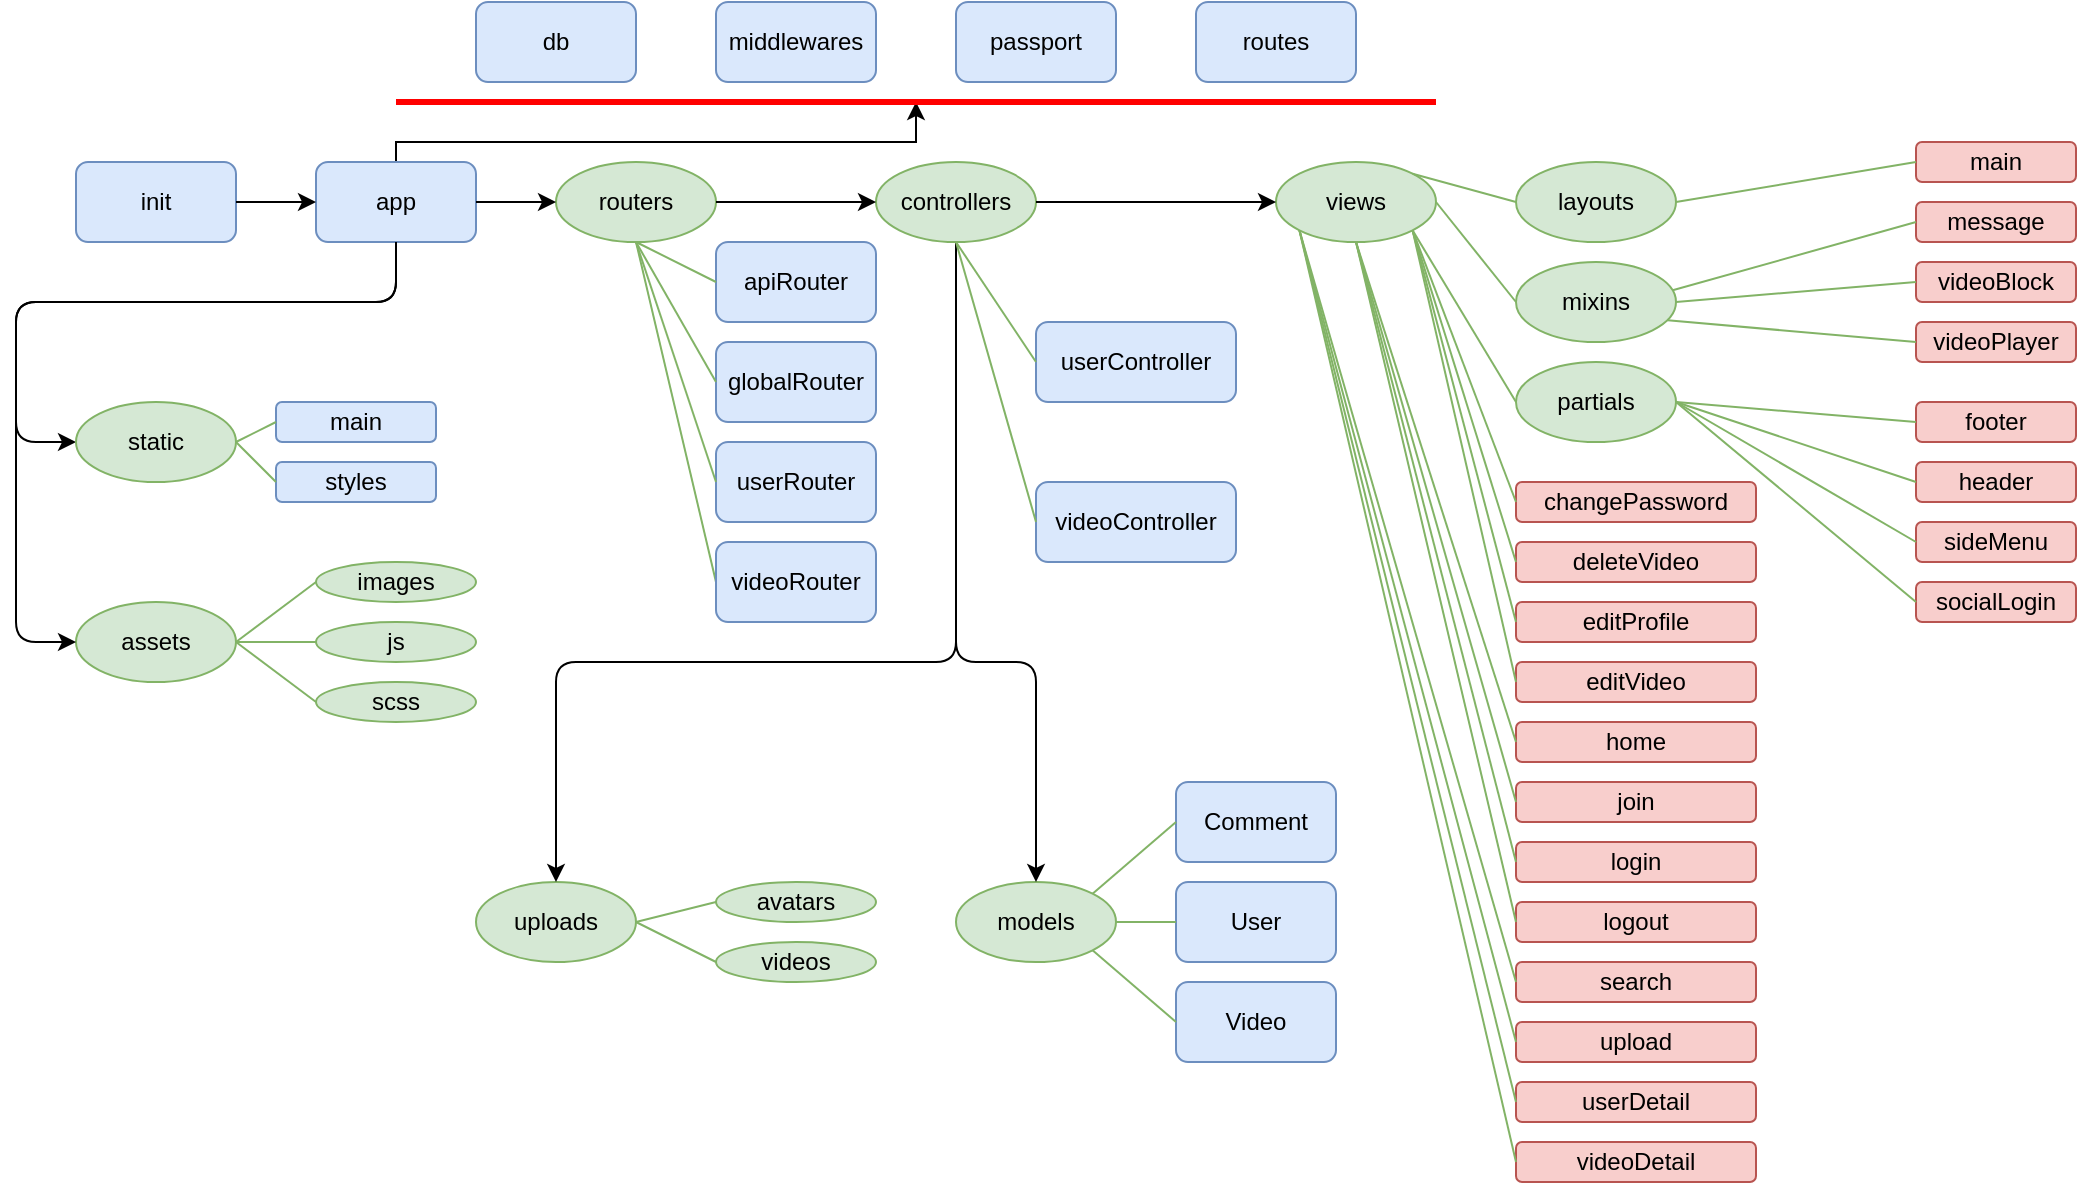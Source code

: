 <mxfile version="14.2.7" type="device"><diagram id="6a731a19-8d31-9384-78a2-239565b7b9f0" name="Page-1"><mxGraphModel dx="1185" dy="635" grid="1" gridSize="10" guides="1" tooltips="1" connect="1" arrows="1" fold="1" page="1" pageScale="1" pageWidth="1169" pageHeight="827" background="#ffffff" math="0" shadow="0"><root><mxCell id="0"/><mxCell id="1" parent="0"/><mxCell id="PQwWJKHy0pIzXS0-GRVg-1546" value="init" style="rounded=1;whiteSpace=wrap;html=1;fillColor=#dae8fc;strokeColor=#6c8ebf;" vertex="1" parent="1"><mxGeometry x="80" y="200" width="80" height="40" as="geometry"/></mxCell><mxCell id="PQwWJKHy0pIzXS0-GRVg-1547" value="routes" style="rounded=1;whiteSpace=wrap;html=1;fillColor=#dae8fc;strokeColor=#6c8ebf;" vertex="1" parent="1"><mxGeometry x="640" y="120" width="80" height="40" as="geometry"/></mxCell><mxCell id="PQwWJKHy0pIzXS0-GRVg-1548" value="passport" style="rounded=1;whiteSpace=wrap;html=1;fillColor=#dae8fc;strokeColor=#6c8ebf;" vertex="1" parent="1"><mxGeometry x="520" y="120" width="80" height="40" as="geometry"/></mxCell><mxCell id="PQwWJKHy0pIzXS0-GRVg-1549" value="middlewares" style="rounded=1;whiteSpace=wrap;html=1;fillColor=#dae8fc;strokeColor=#6c8ebf;" vertex="1" parent="1"><mxGeometry x="400" y="120" width="80" height="40" as="geometry"/></mxCell><mxCell id="PQwWJKHy0pIzXS0-GRVg-1550" value="db" style="rounded=1;whiteSpace=wrap;html=1;fillColor=#dae8fc;strokeColor=#6c8ebf;" vertex="1" parent="1"><mxGeometry x="280" y="120" width="80" height="40" as="geometry"/></mxCell><mxCell id="PQwWJKHy0pIzXS0-GRVg-1656" style="edgeStyle=orthogonalEdgeStyle;rounded=1;orthogonalLoop=1;jettySize=auto;html=1;entryX=0;entryY=0.5;entryDx=0;entryDy=0;strokeWidth=1;fillColor=#d5e8d4;" edge="1" parent="1" source="PQwWJKHy0pIzXS0-GRVg-1551" target="PQwWJKHy0pIzXS0-GRVg-1555"><mxGeometry relative="1" as="geometry"><Array as="points"><mxPoint x="240" y="270"/><mxPoint x="50" y="270"/><mxPoint x="50" y="340"/></Array></mxGeometry></mxCell><mxCell id="PQwWJKHy0pIzXS0-GRVg-1659" style="edgeStyle=orthogonalEdgeStyle;rounded=0;orthogonalLoop=1;jettySize=auto;html=1;strokeWidth=1;" edge="1" parent="1" source="PQwWJKHy0pIzXS0-GRVg-1551"><mxGeometry relative="1" as="geometry"><mxPoint x="500" y="170" as="targetPoint"/><Array as="points"><mxPoint x="240" y="190"/><mxPoint x="500" y="190"/></Array></mxGeometry></mxCell><mxCell id="PQwWJKHy0pIzXS0-GRVg-1551" value="app" style="rounded=1;whiteSpace=wrap;html=1;fillColor=#dae8fc;strokeColor=#6c8ebf;" vertex="1" parent="1"><mxGeometry x="200" y="200" width="80" height="40" as="geometry"/></mxCell><mxCell id="PQwWJKHy0pIzXS0-GRVg-1553" value="views" style="ellipse;whiteSpace=wrap;html=1;fillColor=#d5e8d4;strokeColor=#82b366;" vertex="1" parent="1"><mxGeometry x="680" y="200" width="80" height="40" as="geometry"/></mxCell><mxCell id="PQwWJKHy0pIzXS0-GRVg-1554" value="uploads" style="ellipse;whiteSpace=wrap;html=1;fillColor=#d5e8d4;strokeColor=#82b366;" vertex="1" parent="1"><mxGeometry x="280" y="560" width="80" height="40" as="geometry"/></mxCell><mxCell id="PQwWJKHy0pIzXS0-GRVg-1555" value="static" style="ellipse;whiteSpace=wrap;html=1;fillColor=#d5e8d4;strokeColor=#82b366;" vertex="1" parent="1"><mxGeometry x="80" y="320" width="80" height="40" as="geometry"/></mxCell><mxCell id="PQwWJKHy0pIzXS0-GRVg-1556" value="routers" style="ellipse;whiteSpace=wrap;html=1;fillColor=#d5e8d4;strokeColor=#82b366;" vertex="1" parent="1"><mxGeometry x="320" y="200" width="80" height="40" as="geometry"/></mxCell><mxCell id="PQwWJKHy0pIzXS0-GRVg-1557" value="models" style="ellipse;whiteSpace=wrap;html=1;fillColor=#d5e8d4;strokeColor=#82b366;" vertex="1" parent="1"><mxGeometry x="520" y="560" width="80" height="40" as="geometry"/></mxCell><mxCell id="PQwWJKHy0pIzXS0-GRVg-1654" style="edgeStyle=orthogonalEdgeStyle;rounded=1;orthogonalLoop=1;jettySize=auto;html=1;entryX=0.5;entryY=0;entryDx=0;entryDy=0;strokeWidth=1;fillColor=#d5e8d4;" edge="1" parent="1" source="PQwWJKHy0pIzXS0-GRVg-1558" target="PQwWJKHy0pIzXS0-GRVg-1554"><mxGeometry relative="1" as="geometry"><Array as="points"><mxPoint x="520" y="450"/><mxPoint x="320" y="450"/></Array></mxGeometry></mxCell><mxCell id="PQwWJKHy0pIzXS0-GRVg-1655" style="edgeStyle=orthogonalEdgeStyle;orthogonalLoop=1;jettySize=auto;html=1;entryX=0.5;entryY=0;entryDx=0;entryDy=0;strokeWidth=1;fillColor=#d5e8d4;rounded=1;" edge="1" parent="1" source="PQwWJKHy0pIzXS0-GRVg-1558" target="PQwWJKHy0pIzXS0-GRVg-1557"><mxGeometry relative="1" as="geometry"><Array as="points"><mxPoint x="520" y="450"/><mxPoint x="560" y="450"/></Array></mxGeometry></mxCell><mxCell id="PQwWJKHy0pIzXS0-GRVg-1558" value="controllers" style="ellipse;whiteSpace=wrap;html=1;fillColor=#d5e8d4;strokeColor=#82b366;" vertex="1" parent="1"><mxGeometry x="480" y="200" width="80" height="40" as="geometry"/></mxCell><mxCell id="PQwWJKHy0pIzXS0-GRVg-1559" value="assets" style="ellipse;whiteSpace=wrap;html=1;fillColor=#d5e8d4;strokeColor=#82b366;" vertex="1" parent="1"><mxGeometry x="80" y="420" width="80" height="40" as="geometry"/></mxCell><mxCell id="PQwWJKHy0pIzXS0-GRVg-1561" value="videoController" style="rounded=1;whiteSpace=wrap;html=1;fillColor=#dae8fc;strokeColor=#6c8ebf;" vertex="1" parent="1"><mxGeometry x="560" y="360" width="100" height="40" as="geometry"/></mxCell><mxCell id="PQwWJKHy0pIzXS0-GRVg-1562" value="userController" style="rounded=1;whiteSpace=wrap;html=1;fillColor=#dae8fc;strokeColor=#6c8ebf;" vertex="1" parent="1"><mxGeometry x="560" y="280" width="100" height="40" as="geometry"/></mxCell><mxCell id="PQwWJKHy0pIzXS0-GRVg-1564" value="" style="endArrow=none;html=1;strokeWidth=1;exitX=0.5;exitY=1;exitDx=0;exitDy=0;entryX=0;entryY=0.5;entryDx=0;entryDy=0;fillColor=#d5e8d4;strokeColor=#82b366;" edge="1" parent="1" source="PQwWJKHy0pIzXS0-GRVg-1558" target="PQwWJKHy0pIzXS0-GRVg-1562"><mxGeometry width="50" height="50" relative="1" as="geometry"><mxPoint x="740" y="400" as="sourcePoint"/><mxPoint x="650" y="220" as="targetPoint"/></mxGeometry></mxCell><mxCell id="PQwWJKHy0pIzXS0-GRVg-1565" value="" style="endArrow=none;html=1;strokeWidth=1;exitX=0.5;exitY=1;exitDx=0;exitDy=0;entryX=0;entryY=0.5;entryDx=0;entryDy=0;fillColor=#d5e8d4;strokeColor=#82b366;" edge="1" parent="1" source="PQwWJKHy0pIzXS0-GRVg-1558" target="PQwWJKHy0pIzXS0-GRVg-1561"><mxGeometry width="50" height="50" relative="1" as="geometry"><mxPoint x="608.284" y="255.858" as="sourcePoint"/><mxPoint x="660" y="230" as="targetPoint"/></mxGeometry></mxCell><mxCell id="PQwWJKHy0pIzXS0-GRVg-1566" value="Comment" style="rounded=1;whiteSpace=wrap;html=1;fillColor=#dae8fc;strokeColor=#6c8ebf;" vertex="1" parent="1"><mxGeometry x="630" y="510" width="80" height="40" as="geometry"/></mxCell><mxCell id="PQwWJKHy0pIzXS0-GRVg-1567" value="Video" style="rounded=1;whiteSpace=wrap;html=1;fillColor=#dae8fc;strokeColor=#6c8ebf;" vertex="1" parent="1"><mxGeometry x="630" y="610" width="80" height="40" as="geometry"/></mxCell><mxCell id="PQwWJKHy0pIzXS0-GRVg-1568" value="User" style="rounded=1;whiteSpace=wrap;html=1;fillColor=#dae8fc;strokeColor=#6c8ebf;" vertex="1" parent="1"><mxGeometry x="630" y="560" width="80" height="40" as="geometry"/></mxCell><mxCell id="PQwWJKHy0pIzXS0-GRVg-1569" value="" style="endArrow=none;html=1;strokeWidth=1;exitX=0;exitY=0.5;exitDx=0;exitDy=0;entryX=1;entryY=1;entryDx=0;entryDy=0;fillColor=#d5e8d4;strokeColor=#82b366;" edge="1" parent="1" source="PQwWJKHy0pIzXS0-GRVg-1567" target="PQwWJKHy0pIzXS0-GRVg-1557"><mxGeometry width="50" height="50" relative="1" as="geometry"><mxPoint x="318.284" y="615.858" as="sourcePoint"/><mxPoint x="370" y="590" as="targetPoint"/></mxGeometry></mxCell><mxCell id="PQwWJKHy0pIzXS0-GRVg-1570" value="" style="endArrow=none;html=1;strokeWidth=1;exitX=1;exitY=0.5;exitDx=0;exitDy=0;entryX=0;entryY=0.5;entryDx=0;entryDy=0;fillColor=#d5e8d4;strokeColor=#82b366;" edge="1" parent="1" source="PQwWJKHy0pIzXS0-GRVg-1557" target="PQwWJKHy0pIzXS0-GRVg-1568"><mxGeometry width="50" height="50" relative="1" as="geometry"><mxPoint x="328.284" y="625.858" as="sourcePoint"/><mxPoint x="380" y="600" as="targetPoint"/></mxGeometry></mxCell><mxCell id="PQwWJKHy0pIzXS0-GRVg-1571" value="" style="endArrow=none;html=1;strokeWidth=1;exitX=1;exitY=0;exitDx=0;exitDy=0;entryX=0;entryY=0.5;entryDx=0;entryDy=0;fillColor=#d5e8d4;strokeColor=#82b366;" edge="1" parent="1" source="PQwWJKHy0pIzXS0-GRVg-1557" target="PQwWJKHy0pIzXS0-GRVg-1566"><mxGeometry width="50" height="50" relative="1" as="geometry"><mxPoint x="338.284" y="635.858" as="sourcePoint"/><mxPoint x="390" y="610" as="targetPoint"/></mxGeometry></mxCell><mxCell id="PQwWJKHy0pIzXS0-GRVg-1572" value="apiRouter" style="rounded=1;whiteSpace=wrap;html=1;fillColor=#dae8fc;strokeColor=#6c8ebf;" vertex="1" parent="1"><mxGeometry x="400" y="240" width="80" height="40" as="geometry"/></mxCell><mxCell id="PQwWJKHy0pIzXS0-GRVg-1573" value="userRouter" style="rounded=1;whiteSpace=wrap;html=1;fillColor=#dae8fc;strokeColor=#6c8ebf;" vertex="1" parent="1"><mxGeometry x="400" y="340" width="80" height="40" as="geometry"/></mxCell><mxCell id="PQwWJKHy0pIzXS0-GRVg-1574" value="globalRouter" style="rounded=1;whiteSpace=wrap;html=1;fillColor=#dae8fc;strokeColor=#6c8ebf;" vertex="1" parent="1"><mxGeometry x="400" y="290" width="80" height="40" as="geometry"/></mxCell><mxCell id="PQwWJKHy0pIzXS0-GRVg-1575" value="" style="endArrow=none;html=1;strokeWidth=1;exitX=0;exitY=0.5;exitDx=0;exitDy=0;entryX=0.5;entryY=1;entryDx=0;entryDy=0;fillColor=#d5e8d4;strokeColor=#82b366;" edge="1" parent="1" source="PQwWJKHy0pIzXS0-GRVg-1573" target="PQwWJKHy0pIzXS0-GRVg-1556"><mxGeometry width="50" height="50" relative="1" as="geometry"><mxPoint x="120.004" y="295.858" as="sourcePoint"/><mxPoint x="390.004" y="274.142" as="targetPoint"/></mxGeometry></mxCell><mxCell id="PQwWJKHy0pIzXS0-GRVg-1576" value="" style="endArrow=none;html=1;strokeWidth=1;exitX=0.5;exitY=1;exitDx=0;exitDy=0;entryX=0;entryY=0.5;entryDx=0;entryDy=0;fillColor=#d5e8d4;strokeColor=#82b366;" edge="1" parent="1" target="PQwWJKHy0pIzXS0-GRVg-1574" source="PQwWJKHy0pIzXS0-GRVg-1556"><mxGeometry width="50" height="50" relative="1" as="geometry"><mxPoint x="401.72" y="260" as="sourcePoint"/><mxPoint x="181.72" y="280" as="targetPoint"/></mxGeometry></mxCell><mxCell id="PQwWJKHy0pIzXS0-GRVg-1577" value="" style="endArrow=none;html=1;strokeWidth=1;exitX=0.5;exitY=1;exitDx=0;exitDy=0;entryX=0;entryY=0.5;entryDx=0;entryDy=0;fillColor=#d5e8d4;strokeColor=#82b366;" edge="1" parent="1" target="PQwWJKHy0pIzXS0-GRVg-1578" source="PQwWJKHy0pIzXS0-GRVg-1556"><mxGeometry width="50" height="50" relative="1" as="geometry"><mxPoint x="390.004" y="245.858" as="sourcePoint"/><mxPoint x="191.72" y="290" as="targetPoint"/></mxGeometry></mxCell><mxCell id="PQwWJKHy0pIzXS0-GRVg-1578" value="videoRouter" style="rounded=1;whiteSpace=wrap;html=1;fillColor=#dae8fc;strokeColor=#6c8ebf;" vertex="1" parent="1"><mxGeometry x="400" y="390" width="80" height="40" as="geometry"/></mxCell><mxCell id="PQwWJKHy0pIzXS0-GRVg-1579" value="" style="endArrow=none;html=1;strokeWidth=1;exitX=0;exitY=0.5;exitDx=0;exitDy=0;fillColor=#d5e8d4;strokeColor=#82b366;entryX=0.5;entryY=1;entryDx=0;entryDy=0;" edge="1" parent="1" source="PQwWJKHy0pIzXS0-GRVg-1572" target="PQwWJKHy0pIzXS0-GRVg-1556"><mxGeometry width="50" height="50" relative="1" as="geometry"><mxPoint x="440" y="330" as="sourcePoint"/><mxPoint x="320" y="310" as="targetPoint"/></mxGeometry></mxCell><mxCell id="PQwWJKHy0pIzXS0-GRVg-1580" value="styles" style="rounded=1;whiteSpace=wrap;html=1;fillColor=#dae8fc;strokeColor=#6c8ebf;" vertex="1" parent="1"><mxGeometry x="180" y="350" width="80" height="20" as="geometry"/></mxCell><mxCell id="PQwWJKHy0pIzXS0-GRVg-1581" value="main" style="rounded=1;whiteSpace=wrap;html=1;fillColor=#dae8fc;strokeColor=#6c8ebf;" vertex="1" parent="1"><mxGeometry x="180" y="320" width="80" height="20" as="geometry"/></mxCell><mxCell id="PQwWJKHy0pIzXS0-GRVg-1582" value="" style="endArrow=none;html=1;strokeWidth=1;exitX=0;exitY=0.5;exitDx=0;exitDy=0;fillColor=#d5e8d4;strokeColor=#82b366;entryX=1;entryY=0.5;entryDx=0;entryDy=0;" edge="1" parent="1" source="PQwWJKHy0pIzXS0-GRVg-1580" target="PQwWJKHy0pIzXS0-GRVg-1555"><mxGeometry width="50" height="50" relative="1" as="geometry"><mxPoint x="-121.716" y="375.858" as="sourcePoint"/><mxPoint x="148.284" y="354.142" as="targetPoint"/></mxGeometry></mxCell><mxCell id="PQwWJKHy0pIzXS0-GRVg-1583" value="" style="endArrow=none;html=1;strokeWidth=1;exitX=1;exitY=0.5;exitDx=0;exitDy=0;entryX=0;entryY=0.5;entryDx=0;entryDy=0;fillColor=#d5e8d4;strokeColor=#82b366;" edge="1" parent="1" target="PQwWJKHy0pIzXS0-GRVg-1581" source="PQwWJKHy0pIzXS0-GRVg-1555"><mxGeometry width="50" height="50" relative="1" as="geometry"><mxPoint x="160" y="340" as="sourcePoint"/><mxPoint x="-60" y="360" as="targetPoint"/></mxGeometry></mxCell><mxCell id="PQwWJKHy0pIzXS0-GRVg-1588" value="videos" style="ellipse;whiteSpace=wrap;html=1;fillColor=#d5e8d4;strokeColor=#82b366;" vertex="1" parent="1"><mxGeometry x="400" y="590" width="80" height="20" as="geometry"/></mxCell><mxCell id="PQwWJKHy0pIzXS0-GRVg-1589" value="avatars" style="ellipse;whiteSpace=wrap;html=1;fillColor=#d5e8d4;strokeColor=#82b366;" vertex="1" parent="1"><mxGeometry x="400" y="560" width="80" height="20" as="geometry"/></mxCell><mxCell id="PQwWJKHy0pIzXS0-GRVg-1590" value="" style="endArrow=none;html=1;strokeWidth=1;exitX=0;exitY=0.5;exitDx=0;exitDy=0;entryX=1;entryY=0.5;entryDx=0;entryDy=0;fillColor=#d5e8d4;strokeColor=#82b366;" edge="1" parent="1" source="PQwWJKHy0pIzXS0-GRVg-1589" target="PQwWJKHy0pIzXS0-GRVg-1554"><mxGeometry width="50" height="50" relative="1" as="geometry"><mxPoint x="490" y="540" as="sourcePoint"/><mxPoint x="416.64" y="463.32" as="targetPoint"/></mxGeometry></mxCell><mxCell id="PQwWJKHy0pIzXS0-GRVg-1591" value="" style="endArrow=none;html=1;strokeWidth=1;exitX=0;exitY=0.5;exitDx=0;exitDy=0;entryX=1;entryY=0.5;entryDx=0;entryDy=0;fillColor=#d5e8d4;strokeColor=#82b366;" edge="1" parent="1" source="PQwWJKHy0pIzXS0-GRVg-1588" target="PQwWJKHy0pIzXS0-GRVg-1554"><mxGeometry width="50" height="50" relative="1" as="geometry"><mxPoint x="500" y="550" as="sourcePoint"/><mxPoint x="426.64" y="473.32" as="targetPoint"/></mxGeometry></mxCell><mxCell id="PQwWJKHy0pIzXS0-GRVg-1592" value="scss" style="ellipse;whiteSpace=wrap;html=1;fillColor=#d5e8d4;strokeColor=#82b366;" vertex="1" parent="1"><mxGeometry x="200" y="460" width="80" height="20" as="geometry"/></mxCell><mxCell id="PQwWJKHy0pIzXS0-GRVg-1593" value="js" style="ellipse;whiteSpace=wrap;html=1;fillColor=#d5e8d4;strokeColor=#82b366;" vertex="1" parent="1"><mxGeometry x="200" y="430" width="80" height="20" as="geometry"/></mxCell><mxCell id="PQwWJKHy0pIzXS0-GRVg-1594" value="images" style="ellipse;whiteSpace=wrap;html=1;fillColor=#d5e8d4;strokeColor=#82b366;" vertex="1" parent="1"><mxGeometry x="200" y="400" width="80" height="20" as="geometry"/></mxCell><mxCell id="PQwWJKHy0pIzXS0-GRVg-1595" value="" style="endArrow=none;html=1;strokeWidth=1;exitX=0;exitY=0.5;exitDx=0;exitDy=0;entryX=1;entryY=0.5;entryDx=0;entryDy=0;fillColor=#d5e8d4;strokeColor=#82b366;" edge="1" parent="1" source="PQwWJKHy0pIzXS0-GRVg-1594" target="PQwWJKHy0pIzXS0-GRVg-1559"><mxGeometry width="50" height="50" relative="1" as="geometry"><mxPoint x="210" y="350" as="sourcePoint"/><mxPoint x="158.284" y="314.142" as="targetPoint"/></mxGeometry></mxCell><mxCell id="PQwWJKHy0pIzXS0-GRVg-1596" value="" style="endArrow=none;html=1;strokeWidth=1;exitX=0;exitY=0.5;exitDx=0;exitDy=0;entryX=1;entryY=0.5;entryDx=0;entryDy=0;fillColor=#d5e8d4;strokeColor=#82b366;" edge="1" parent="1" source="PQwWJKHy0pIzXS0-GRVg-1593" target="PQwWJKHy0pIzXS0-GRVg-1559"><mxGeometry width="50" height="50" relative="1" as="geometry"><mxPoint x="220" y="360" as="sourcePoint"/><mxPoint x="168.284" y="324.142" as="targetPoint"/></mxGeometry></mxCell><mxCell id="PQwWJKHy0pIzXS0-GRVg-1597" value="" style="endArrow=none;html=1;strokeWidth=1;exitX=0;exitY=0.5;exitDx=0;exitDy=0;entryX=1;entryY=0.5;entryDx=0;entryDy=0;fillColor=#d5e8d4;strokeColor=#82b366;" edge="1" parent="1" source="PQwWJKHy0pIzXS0-GRVg-1592" target="PQwWJKHy0pIzXS0-GRVg-1559"><mxGeometry width="50" height="50" relative="1" as="geometry"><mxPoint x="230" y="370" as="sourcePoint"/><mxPoint x="178.284" y="334.142" as="targetPoint"/></mxGeometry></mxCell><mxCell id="PQwWJKHy0pIzXS0-GRVg-1598" value="layouts" style="ellipse;whiteSpace=wrap;html=1;fillColor=#d5e8d4;strokeColor=#82b366;" vertex="1" parent="1"><mxGeometry x="800" y="200" width="80" height="40" as="geometry"/></mxCell><mxCell id="PQwWJKHy0pIzXS0-GRVg-1599" value="mixins" style="ellipse;whiteSpace=wrap;html=1;fillColor=#d5e8d4;strokeColor=#82b366;" vertex="1" parent="1"><mxGeometry x="800" y="250" width="80" height="40" as="geometry"/></mxCell><mxCell id="PQwWJKHy0pIzXS0-GRVg-1600" value="partials" style="ellipse;whiteSpace=wrap;html=1;fillColor=#d5e8d4;strokeColor=#82b366;" vertex="1" parent="1"><mxGeometry x="800" y="300" width="80" height="40" as="geometry"/></mxCell><mxCell id="PQwWJKHy0pIzXS0-GRVg-1601" value="" style="endArrow=none;html=1;strokeWidth=1;exitX=1;exitY=1;exitDx=0;exitDy=0;entryX=0;entryY=0.5;entryDx=0;entryDy=0;fillColor=#d5e8d4;strokeColor=#82b366;" edge="1" parent="1" source="PQwWJKHy0pIzXS0-GRVg-1553" target="PQwWJKHy0pIzXS0-GRVg-1600"><mxGeometry width="50" height="50" relative="1" as="geometry"><mxPoint x="810" y="80" as="sourcePoint"/><mxPoint x="758.284" y="34.142" as="targetPoint"/></mxGeometry></mxCell><mxCell id="PQwWJKHy0pIzXS0-GRVg-1602" value="" style="endArrow=none;html=1;strokeWidth=1;exitX=1;exitY=0.5;exitDx=0;exitDy=0;entryX=0;entryY=0.5;entryDx=0;entryDy=0;fillColor=#d5e8d4;strokeColor=#82b366;" edge="1" parent="1" source="PQwWJKHy0pIzXS0-GRVg-1553" target="PQwWJKHy0pIzXS0-GRVg-1599"><mxGeometry width="50" height="50" relative="1" as="geometry"><mxPoint x="820" y="90" as="sourcePoint"/><mxPoint x="768.284" y="44.142" as="targetPoint"/></mxGeometry></mxCell><mxCell id="PQwWJKHy0pIzXS0-GRVg-1603" value="" style="endArrow=none;html=1;strokeWidth=1;exitX=1;exitY=0;exitDx=0;exitDy=0;entryX=0;entryY=0.5;entryDx=0;entryDy=0;fillColor=#d5e8d4;strokeColor=#82b366;" edge="1" parent="1" source="PQwWJKHy0pIzXS0-GRVg-1553" target="PQwWJKHy0pIzXS0-GRVg-1598"><mxGeometry width="50" height="50" relative="1" as="geometry"><mxPoint x="830" y="100" as="sourcePoint"/><mxPoint x="778.284" y="54.142" as="targetPoint"/></mxGeometry></mxCell><mxCell id="PQwWJKHy0pIzXS0-GRVg-1604" value="changePassword" style="rounded=1;whiteSpace=wrap;html=1;fillColor=#f8cecc;strokeColor=#b85450;" vertex="1" parent="1"><mxGeometry x="800" y="360" width="120" height="20" as="geometry"/></mxCell><mxCell id="PQwWJKHy0pIzXS0-GRVg-1605" value="deleteVideo" style="rounded=1;whiteSpace=wrap;html=1;fillColor=#f8cecc;strokeColor=#b85450;" vertex="1" parent="1"><mxGeometry x="800" y="390" width="120" height="20" as="geometry"/></mxCell><mxCell id="PQwWJKHy0pIzXS0-GRVg-1606" value="userDetail" style="rounded=1;whiteSpace=wrap;html=1;fillColor=#f8cecc;strokeColor=#b85450;" vertex="1" parent="1"><mxGeometry x="800" y="660" width="120" height="20" as="geometry"/></mxCell><mxCell id="PQwWJKHy0pIzXS0-GRVg-1607" value="upload" style="rounded=1;whiteSpace=wrap;html=1;fillColor=#f8cecc;strokeColor=#b85450;" vertex="1" parent="1"><mxGeometry x="800" y="630" width="120" height="20" as="geometry"/></mxCell><mxCell id="PQwWJKHy0pIzXS0-GRVg-1608" value="search" style="rounded=1;whiteSpace=wrap;html=1;fillColor=#f8cecc;strokeColor=#b85450;" vertex="1" parent="1"><mxGeometry x="800" y="600" width="120" height="20" as="geometry"/></mxCell><mxCell id="PQwWJKHy0pIzXS0-GRVg-1609" value="logout" style="rounded=1;whiteSpace=wrap;html=1;fillColor=#f8cecc;strokeColor=#b85450;" vertex="1" parent="1"><mxGeometry x="800" y="570" width="120" height="20" as="geometry"/></mxCell><mxCell id="PQwWJKHy0pIzXS0-GRVg-1610" value="login" style="rounded=1;whiteSpace=wrap;html=1;fillColor=#f8cecc;strokeColor=#b85450;" vertex="1" parent="1"><mxGeometry x="800" y="540" width="120" height="20" as="geometry"/></mxCell><mxCell id="PQwWJKHy0pIzXS0-GRVg-1611" value="join" style="rounded=1;whiteSpace=wrap;html=1;fillColor=#f8cecc;strokeColor=#b85450;" vertex="1" parent="1"><mxGeometry x="800" y="510" width="120" height="20" as="geometry"/></mxCell><mxCell id="PQwWJKHy0pIzXS0-GRVg-1612" value="home" style="rounded=1;whiteSpace=wrap;html=1;fillColor=#f8cecc;strokeColor=#b85450;" vertex="1" parent="1"><mxGeometry x="800" y="480" width="120" height="20" as="geometry"/></mxCell><mxCell id="PQwWJKHy0pIzXS0-GRVg-1613" value="editVideo" style="rounded=1;whiteSpace=wrap;html=1;fillColor=#f8cecc;strokeColor=#b85450;" vertex="1" parent="1"><mxGeometry x="800" y="450" width="120" height="20" as="geometry"/></mxCell><mxCell id="PQwWJKHy0pIzXS0-GRVg-1614" value="videoDetail" style="rounded=1;whiteSpace=wrap;html=1;fillColor=#f8cecc;strokeColor=#b85450;" vertex="1" parent="1"><mxGeometry x="800" y="690" width="120" height="20" as="geometry"/></mxCell><mxCell id="PQwWJKHy0pIzXS0-GRVg-1615" value="editProfile" style="rounded=1;whiteSpace=wrap;html=1;fillColor=#f8cecc;strokeColor=#b85450;" vertex="1" parent="1"><mxGeometry x="800" y="420" width="120" height="20" as="geometry"/></mxCell><mxCell id="PQwWJKHy0pIzXS0-GRVg-1618" value="" style="endArrow=none;html=1;strokeWidth=1;exitX=1;exitY=1;exitDx=0;exitDy=0;entryX=0;entryY=0.5;entryDx=0;entryDy=0;fillColor=#d5e8d4;strokeColor=#82b366;" edge="1" parent="1" source="PQwWJKHy0pIzXS0-GRVg-1553" target="PQwWJKHy0pIzXS0-GRVg-1604"><mxGeometry width="50" height="50" relative="1" as="geometry"><mxPoint x="758.284" y="244.142" as="sourcePoint"/><mxPoint x="810" y="280" as="targetPoint"/></mxGeometry></mxCell><mxCell id="PQwWJKHy0pIzXS0-GRVg-1619" value="" style="endArrow=none;html=1;strokeWidth=1;exitX=1;exitY=1;exitDx=0;exitDy=0;entryX=0;entryY=0.5;entryDx=0;entryDy=0;fillColor=#d5e8d4;strokeColor=#82b366;" edge="1" parent="1" source="PQwWJKHy0pIzXS0-GRVg-1553" target="PQwWJKHy0pIzXS0-GRVg-1605"><mxGeometry width="50" height="50" relative="1" as="geometry"><mxPoint x="768.284" y="254.142" as="sourcePoint"/><mxPoint x="820" y="290" as="targetPoint"/></mxGeometry></mxCell><mxCell id="PQwWJKHy0pIzXS0-GRVg-1620" value="" style="endArrow=none;html=1;strokeWidth=1;exitX=1;exitY=1;exitDx=0;exitDy=0;entryX=0;entryY=0.5;entryDx=0;entryDy=0;fillColor=#d5e8d4;strokeColor=#82b366;" edge="1" parent="1" source="PQwWJKHy0pIzXS0-GRVg-1553" target="PQwWJKHy0pIzXS0-GRVg-1615"><mxGeometry width="50" height="50" relative="1" as="geometry"><mxPoint x="778.284" y="264.142" as="sourcePoint"/><mxPoint x="830" y="300" as="targetPoint"/></mxGeometry></mxCell><mxCell id="PQwWJKHy0pIzXS0-GRVg-1621" value="" style="endArrow=none;html=1;strokeWidth=1;exitX=1;exitY=1;exitDx=0;exitDy=0;entryX=0;entryY=0.5;entryDx=0;entryDy=0;fillColor=#d5e8d4;strokeColor=#82b366;" edge="1" parent="1" source="PQwWJKHy0pIzXS0-GRVg-1553" target="PQwWJKHy0pIzXS0-GRVg-1613"><mxGeometry width="50" height="50" relative="1" as="geometry"><mxPoint x="788.284" y="274.142" as="sourcePoint"/><mxPoint x="840" y="310" as="targetPoint"/></mxGeometry></mxCell><mxCell id="PQwWJKHy0pIzXS0-GRVg-1622" value="" style="endArrow=none;html=1;strokeWidth=1;exitX=0.5;exitY=1;exitDx=0;exitDy=0;entryX=0;entryY=0.5;entryDx=0;entryDy=0;fillColor=#d5e8d4;strokeColor=#82b366;" edge="1" parent="1" source="PQwWJKHy0pIzXS0-GRVg-1553" target="PQwWJKHy0pIzXS0-GRVg-1612"><mxGeometry width="50" height="50" relative="1" as="geometry"><mxPoint x="798.284" y="284.142" as="sourcePoint"/><mxPoint x="850" y="320" as="targetPoint"/></mxGeometry></mxCell><mxCell id="PQwWJKHy0pIzXS0-GRVg-1623" value="" style="endArrow=none;html=1;strokeWidth=1;exitX=0.5;exitY=1;exitDx=0;exitDy=0;entryX=0;entryY=0.5;entryDx=0;entryDy=0;fillColor=#d5e8d4;strokeColor=#82b366;" edge="1" parent="1" source="PQwWJKHy0pIzXS0-GRVg-1553" target="PQwWJKHy0pIzXS0-GRVg-1611"><mxGeometry width="50" height="50" relative="1" as="geometry"><mxPoint x="808.284" y="294.142" as="sourcePoint"/><mxPoint x="860" y="330" as="targetPoint"/></mxGeometry></mxCell><mxCell id="PQwWJKHy0pIzXS0-GRVg-1624" value="" style="endArrow=none;html=1;strokeWidth=1;exitX=0.5;exitY=1;exitDx=0;exitDy=0;entryX=0;entryY=0.5;entryDx=0;entryDy=0;fillColor=#d5e8d4;strokeColor=#82b366;" edge="1" parent="1" source="PQwWJKHy0pIzXS0-GRVg-1553" target="PQwWJKHy0pIzXS0-GRVg-1610"><mxGeometry width="50" height="50" relative="1" as="geometry"><mxPoint x="818.284" y="304.142" as="sourcePoint"/><mxPoint x="870" y="340" as="targetPoint"/></mxGeometry></mxCell><mxCell id="PQwWJKHy0pIzXS0-GRVg-1625" value="" style="endArrow=none;html=1;strokeWidth=1;exitX=0.5;exitY=1;exitDx=0;exitDy=0;entryX=0;entryY=0.5;entryDx=0;entryDy=0;fillColor=#d5e8d4;strokeColor=#82b366;" edge="1" parent="1" source="PQwWJKHy0pIzXS0-GRVg-1553" target="PQwWJKHy0pIzXS0-GRVg-1609"><mxGeometry width="50" height="50" relative="1" as="geometry"><mxPoint x="828.284" y="314.142" as="sourcePoint"/><mxPoint x="880" y="350" as="targetPoint"/></mxGeometry></mxCell><mxCell id="PQwWJKHy0pIzXS0-GRVg-1626" value="" style="endArrow=none;html=1;strokeWidth=1;exitX=0;exitY=1;exitDx=0;exitDy=0;entryX=0;entryY=0.5;entryDx=0;entryDy=0;fillColor=#d5e8d4;strokeColor=#82b366;" edge="1" parent="1" source="PQwWJKHy0pIzXS0-GRVg-1553" target="PQwWJKHy0pIzXS0-GRVg-1608"><mxGeometry width="50" height="50" relative="1" as="geometry"><mxPoint x="838.284" y="324.142" as="sourcePoint"/><mxPoint x="890" y="360" as="targetPoint"/></mxGeometry></mxCell><mxCell id="PQwWJKHy0pIzXS0-GRVg-1627" value="" style="endArrow=none;html=1;strokeWidth=1;exitX=0;exitY=1;exitDx=0;exitDy=0;entryX=0;entryY=0.5;entryDx=0;entryDy=0;fillColor=#d5e8d4;strokeColor=#82b366;" edge="1" parent="1" source="PQwWJKHy0pIzXS0-GRVg-1553" target="PQwWJKHy0pIzXS0-GRVg-1607"><mxGeometry width="50" height="50" relative="1" as="geometry"><mxPoint x="848.284" y="334.142" as="sourcePoint"/><mxPoint x="900" y="370" as="targetPoint"/></mxGeometry></mxCell><mxCell id="PQwWJKHy0pIzXS0-GRVg-1628" value="" style="endArrow=none;html=1;strokeWidth=1;exitX=0;exitY=1;exitDx=0;exitDy=0;entryX=0;entryY=0.5;entryDx=0;entryDy=0;fillColor=#d5e8d4;strokeColor=#82b366;" edge="1" parent="1" source="PQwWJKHy0pIzXS0-GRVg-1553" target="PQwWJKHy0pIzXS0-GRVg-1606"><mxGeometry width="50" height="50" relative="1" as="geometry"><mxPoint x="858.284" y="344.142" as="sourcePoint"/><mxPoint x="910" y="380" as="targetPoint"/></mxGeometry></mxCell><mxCell id="PQwWJKHy0pIzXS0-GRVg-1629" value="" style="endArrow=none;html=1;strokeWidth=1;exitX=0;exitY=1;exitDx=0;exitDy=0;entryX=0;entryY=0.5;entryDx=0;entryDy=0;fillColor=#d5e8d4;strokeColor=#82b366;" edge="1" parent="1" source="PQwWJKHy0pIzXS0-GRVg-1553" target="PQwWJKHy0pIzXS0-GRVg-1614"><mxGeometry width="50" height="50" relative="1" as="geometry"><mxPoint x="868.284" y="354.142" as="sourcePoint"/><mxPoint x="920" y="390" as="targetPoint"/></mxGeometry></mxCell><mxCell id="PQwWJKHy0pIzXS0-GRVg-1630" value="" style="endArrow=classic;html=1;strokeWidth=1;exitX=1;exitY=0.5;exitDx=0;exitDy=0;" edge="1" parent="1" source="PQwWJKHy0pIzXS0-GRVg-1546" target="PQwWJKHy0pIzXS0-GRVg-1551"><mxGeometry width="50" height="50" relative="1" as="geometry"><mxPoint x="570" y="350" as="sourcePoint"/><mxPoint x="620" y="300" as="targetPoint"/></mxGeometry></mxCell><mxCell id="PQwWJKHy0pIzXS0-GRVg-1631" value="" style="endArrow=classic;html=1;strokeWidth=1;exitX=1;exitY=0.5;exitDx=0;exitDy=0;entryX=0;entryY=0.5;entryDx=0;entryDy=0;" edge="1" parent="1" source="PQwWJKHy0pIzXS0-GRVg-1551" target="PQwWJKHy0pIzXS0-GRVg-1556"><mxGeometry width="50" height="50" relative="1" as="geometry"><mxPoint x="570" y="350" as="sourcePoint"/><mxPoint x="620" y="300" as="targetPoint"/></mxGeometry></mxCell><mxCell id="PQwWJKHy0pIzXS0-GRVg-1633" value="footer" style="rounded=1;whiteSpace=wrap;html=1;fillColor=#f8cecc;strokeColor=#b85450;" vertex="1" parent="1"><mxGeometry x="1000" y="320" width="80" height="20" as="geometry"/></mxCell><mxCell id="PQwWJKHy0pIzXS0-GRVg-1635" value="header" style="rounded=1;whiteSpace=wrap;html=1;fillColor=#f8cecc;strokeColor=#b85450;" vertex="1" parent="1"><mxGeometry x="1000" y="350" width="80" height="20" as="geometry"/></mxCell><mxCell id="PQwWJKHy0pIzXS0-GRVg-1636" value="sideMenu" style="rounded=1;whiteSpace=wrap;html=1;fillColor=#f8cecc;strokeColor=#b85450;" vertex="1" parent="1"><mxGeometry x="1000" y="380" width="80" height="20" as="geometry"/></mxCell><mxCell id="PQwWJKHy0pIzXS0-GRVg-1637" value="videoPlayer" style="rounded=1;whiteSpace=wrap;html=1;fillColor=#f8cecc;strokeColor=#b85450;" vertex="1" parent="1"><mxGeometry x="1000" y="280" width="80" height="20" as="geometry"/></mxCell><mxCell id="PQwWJKHy0pIzXS0-GRVg-1638" value="videoBlock" style="rounded=1;whiteSpace=wrap;html=1;fillColor=#f8cecc;strokeColor=#b85450;" vertex="1" parent="1"><mxGeometry x="1000" y="250" width="80" height="20" as="geometry"/></mxCell><mxCell id="PQwWJKHy0pIzXS0-GRVg-1639" value="socialLogin" style="rounded=1;whiteSpace=wrap;html=1;fillColor=#f8cecc;strokeColor=#b85450;" vertex="1" parent="1"><mxGeometry x="1000" y="410" width="80" height="20" as="geometry"/></mxCell><mxCell id="PQwWJKHy0pIzXS0-GRVg-1640" value="message" style="rounded=1;whiteSpace=wrap;html=1;fillColor=#f8cecc;strokeColor=#b85450;" vertex="1" parent="1"><mxGeometry x="1000" y="220" width="80" height="20" as="geometry"/></mxCell><mxCell id="PQwWJKHy0pIzXS0-GRVg-1641" value="main" style="rounded=1;whiteSpace=wrap;html=1;fillColor=#f8cecc;strokeColor=#b85450;" vertex="1" parent="1"><mxGeometry x="1000" y="190" width="80" height="20" as="geometry"/></mxCell><mxCell id="PQwWJKHy0pIzXS0-GRVg-1642" value="" style="endArrow=none;html=1;strokeWidth=1;exitX=1;exitY=0.5;exitDx=0;exitDy=0;entryX=0;entryY=0.5;entryDx=0;entryDy=0;fillColor=#d5e8d4;strokeColor=#82b366;" edge="1" parent="1" source="PQwWJKHy0pIzXS0-GRVg-1598" target="PQwWJKHy0pIzXS0-GRVg-1641"><mxGeometry width="50" height="50" relative="1" as="geometry"><mxPoint x="758.284" y="215.858" as="sourcePoint"/><mxPoint x="810" y="180" as="targetPoint"/></mxGeometry></mxCell><mxCell id="PQwWJKHy0pIzXS0-GRVg-1643" value="" style="endArrow=none;html=1;strokeWidth=1;exitX=0.948;exitY=0.729;exitDx=0;exitDy=0;entryX=0;entryY=0.5;entryDx=0;entryDy=0;fillColor=#d5e8d4;strokeColor=#82b366;exitPerimeter=0;" edge="1" parent="1" source="PQwWJKHy0pIzXS0-GRVg-1599" target="PQwWJKHy0pIzXS0-GRVg-1637"><mxGeometry width="50" height="50" relative="1" as="geometry"><mxPoint x="890" y="180" as="sourcePoint"/><mxPoint x="930" y="170" as="targetPoint"/></mxGeometry></mxCell><mxCell id="PQwWJKHy0pIzXS0-GRVg-1644" value="" style="endArrow=none;html=1;strokeWidth=1;exitX=1;exitY=0.5;exitDx=0;exitDy=0;entryX=0;entryY=0.5;entryDx=0;entryDy=0;fillColor=#d5e8d4;strokeColor=#82b366;" edge="1" parent="1" source="PQwWJKHy0pIzXS0-GRVg-1599" target="PQwWJKHy0pIzXS0-GRVg-1638"><mxGeometry width="50" height="50" relative="1" as="geometry"><mxPoint x="900" y="190" as="sourcePoint"/><mxPoint x="940" y="180" as="targetPoint"/></mxGeometry></mxCell><mxCell id="PQwWJKHy0pIzXS0-GRVg-1645" value="" style="endArrow=none;html=1;strokeWidth=1;exitX=0.979;exitY=0.354;exitDx=0;exitDy=0;entryX=0;entryY=0.5;entryDx=0;entryDy=0;fillColor=#d5e8d4;strokeColor=#82b366;exitPerimeter=0;" edge="1" parent="1" source="PQwWJKHy0pIzXS0-GRVg-1599" target="PQwWJKHy0pIzXS0-GRVg-1640"><mxGeometry width="50" height="50" relative="1" as="geometry"><mxPoint x="910" y="200" as="sourcePoint"/><mxPoint x="950" y="190" as="targetPoint"/></mxGeometry></mxCell><mxCell id="PQwWJKHy0pIzXS0-GRVg-1646" value="" style="endArrow=none;html=1;strokeWidth=1;exitX=1;exitY=0.5;exitDx=0;exitDy=0;entryX=0;entryY=0.5;entryDx=0;entryDy=0;fillColor=#d5e8d4;strokeColor=#82b366;" edge="1" parent="1" source="PQwWJKHy0pIzXS0-GRVg-1600" target="PQwWJKHy0pIzXS0-GRVg-1639"><mxGeometry width="50" height="50" relative="1" as="geometry"><mxPoint x="885.84" y="239.16" as="sourcePoint"/><mxPoint x="1020" y="250" as="targetPoint"/></mxGeometry></mxCell><mxCell id="PQwWJKHy0pIzXS0-GRVg-1647" value="" style="endArrow=none;html=1;strokeWidth=1;exitX=1;exitY=0.5;exitDx=0;exitDy=0;entryX=0;entryY=0.5;entryDx=0;entryDy=0;fillColor=#d5e8d4;strokeColor=#82b366;" edge="1" parent="1" source="PQwWJKHy0pIzXS0-GRVg-1600" target="PQwWJKHy0pIzXS0-GRVg-1636"><mxGeometry width="50" height="50" relative="1" as="geometry"><mxPoint x="895.84" y="249.16" as="sourcePoint"/><mxPoint x="1030" y="260" as="targetPoint"/></mxGeometry></mxCell><mxCell id="PQwWJKHy0pIzXS0-GRVg-1648" value="" style="endArrow=none;html=1;strokeWidth=1;entryX=0;entryY=0.5;entryDx=0;entryDy=0;fillColor=#d5e8d4;strokeColor=#82b366;exitX=1;exitY=0.5;exitDx=0;exitDy=0;" edge="1" parent="1" source="PQwWJKHy0pIzXS0-GRVg-1600" target="PQwWJKHy0pIzXS0-GRVg-1635"><mxGeometry width="50" height="50" relative="1" as="geometry"><mxPoint x="880" y="270" as="sourcePoint"/><mxPoint x="1040" y="270" as="targetPoint"/></mxGeometry></mxCell><mxCell id="PQwWJKHy0pIzXS0-GRVg-1649" value="" style="endArrow=none;html=1;strokeWidth=1;exitX=1;exitY=0.5;exitDx=0;exitDy=0;fillColor=#d5e8d4;strokeColor=#82b366;entryX=0;entryY=0.5;entryDx=0;entryDy=0;" edge="1" parent="1" source="PQwWJKHy0pIzXS0-GRVg-1600" target="PQwWJKHy0pIzXS0-GRVg-1633"><mxGeometry width="50" height="50" relative="1" as="geometry"><mxPoint x="915.84" y="269.16" as="sourcePoint"/><mxPoint x="1000" y="280" as="targetPoint"/></mxGeometry></mxCell><mxCell id="PQwWJKHy0pIzXS0-GRVg-1650" value="" style="endArrow=classic;html=1;strokeWidth=1;exitX=1;exitY=0.5;exitDx=0;exitDy=0;entryX=0;entryY=0.5;entryDx=0;entryDy=0;" edge="1" parent="1" source="PQwWJKHy0pIzXS0-GRVg-1556" target="PQwWJKHy0pIzXS0-GRVg-1558"><mxGeometry width="50" height="50" relative="1" as="geometry"><mxPoint x="290" y="230" as="sourcePoint"/><mxPoint x="330" y="230" as="targetPoint"/></mxGeometry></mxCell><mxCell id="PQwWJKHy0pIzXS0-GRVg-1651" value="" style="endArrow=classic;html=1;strokeWidth=1;exitX=1;exitY=0.5;exitDx=0;exitDy=0;entryX=0;entryY=0.5;entryDx=0;entryDy=0;" edge="1" parent="1" source="PQwWJKHy0pIzXS0-GRVg-1558" target="PQwWJKHy0pIzXS0-GRVg-1553"><mxGeometry width="50" height="50" relative="1" as="geometry"><mxPoint x="410" y="230" as="sourcePoint"/><mxPoint x="490" y="230" as="targetPoint"/></mxGeometry></mxCell><mxCell id="PQwWJKHy0pIzXS0-GRVg-1657" style="edgeStyle=orthogonalEdgeStyle;rounded=1;orthogonalLoop=1;jettySize=auto;html=1;entryX=0;entryY=0.5;entryDx=0;entryDy=0;strokeWidth=1;fillColor=#d5e8d4;exitX=0.5;exitY=1;exitDx=0;exitDy=0;" edge="1" parent="1" source="PQwWJKHy0pIzXS0-GRVg-1551" target="PQwWJKHy0pIzXS0-GRVg-1559"><mxGeometry relative="1" as="geometry"><mxPoint x="250" y="250" as="sourcePoint"/><mxPoint x="90" y="350" as="targetPoint"/><Array as="points"><mxPoint x="240" y="270"/><mxPoint x="50" y="270"/><mxPoint x="50" y="440"/></Array></mxGeometry></mxCell><mxCell id="PQwWJKHy0pIzXS0-GRVg-1658" value="" style="endArrow=none;html=1;strokeWidth=3;fillColor=#f8cecc;strokeColor=#FF0000;" edge="1" parent="1"><mxGeometry width="50" height="50" relative="1" as="geometry"><mxPoint x="240" y="170" as="sourcePoint"/><mxPoint x="760" y="170" as="targetPoint"/></mxGeometry></mxCell></root></mxGraphModel></diagram></mxfile>